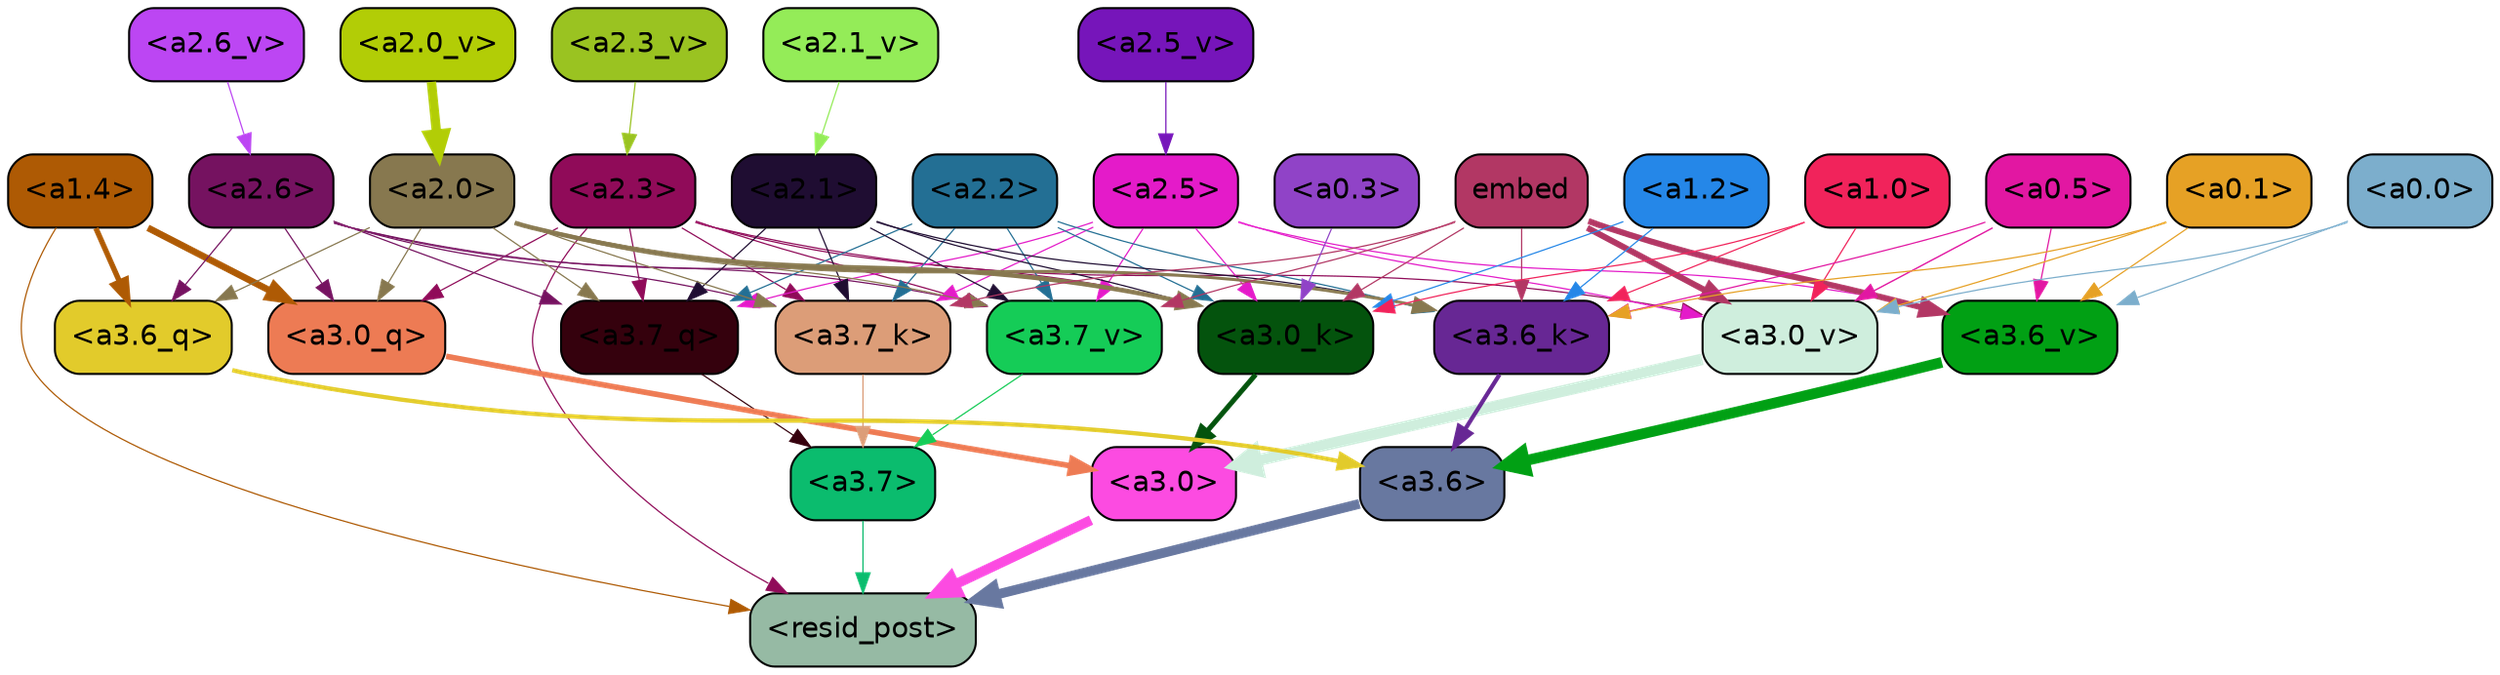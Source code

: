 strict digraph "" {
	graph [bgcolor=transparent,
		layout=dot,
		overlap=false,
		splines=true
	];
	"<a3.7>"	[color=black,
		fillcolor="#0bbc6e",
		fontname=Helvetica,
		shape=box,
		style="filled, rounded"];
	"<resid_post>"	[color=black,
		fillcolor="#96baa4",
		fontname=Helvetica,
		shape=box,
		style="filled, rounded"];
	"<a3.7>" -> "<resid_post>"	[color="#0bbc6e",
		penwidth=0.6];
	"<a3.6>"	[color=black,
		fillcolor="#6878a0",
		fontname=Helvetica,
		shape=box,
		style="filled, rounded"];
	"<a3.6>" -> "<resid_post>"	[color="#6878a0",
		penwidth=4.751612067222595];
	"<a3.0>"	[color=black,
		fillcolor="#fc4be1",
		fontname=Helvetica,
		shape=box,
		style="filled, rounded"];
	"<a3.0>" -> "<resid_post>"	[color="#fc4be1",
		penwidth=4.884142994880676];
	"<a2.3>"	[color=black,
		fillcolor="#900b59",
		fontname=Helvetica,
		shape=box,
		style="filled, rounded"];
	"<a2.3>" -> "<resid_post>"	[color="#900b59",
		penwidth=0.6];
	"<a3.7_q>"	[color=black,
		fillcolor="#35010d",
		fontname=Helvetica,
		shape=box,
		style="filled, rounded"];
	"<a2.3>" -> "<a3.7_q>"	[color="#900b59",
		penwidth=0.6];
	"<a3.0_q>"	[color=black,
		fillcolor="#ed7b54",
		fontname=Helvetica,
		shape=box,
		style="filled, rounded"];
	"<a2.3>" -> "<a3.0_q>"	[color="#900b59",
		penwidth=0.6];
	"<a3.7_k>"	[color=black,
		fillcolor="#dc9d78",
		fontname=Helvetica,
		shape=box,
		style="filled, rounded"];
	"<a2.3>" -> "<a3.7_k>"	[color="#900b59",
		penwidth=0.6];
	"<a3.0_k>"	[color=black,
		fillcolor="#04530d",
		fontname=Helvetica,
		shape=box,
		style="filled, rounded"];
	"<a2.3>" -> "<a3.0_k>"	[color="#900b59",
		penwidth=0.6];
	"<a3.7_v>"	[color=black,
		fillcolor="#15cc57",
		fontname=Helvetica,
		shape=box,
		style="filled, rounded"];
	"<a2.3>" -> "<a3.7_v>"	[color="#900b59",
		penwidth=0.6];
	"<a3.0_v>"	[color=black,
		fillcolor="#cfeedd",
		fontname=Helvetica,
		shape=box,
		style="filled, rounded"];
	"<a2.3>" -> "<a3.0_v>"	[color="#900b59",
		penwidth=0.6];
	"<a1.4>"	[color=black,
		fillcolor="#ae5a04",
		fontname=Helvetica,
		shape=box,
		style="filled, rounded"];
	"<a1.4>" -> "<resid_post>"	[color="#ae5a04",
		penwidth=0.6];
	"<a3.6_q>"	[color=black,
		fillcolor="#e2cb2b",
		fontname=Helvetica,
		shape=box,
		style="filled, rounded"];
	"<a1.4>" -> "<a3.6_q>"	[color="#ae5a04",
		penwidth=2.6469622254371643];
	"<a1.4>" -> "<a3.0_q>"	[color="#ae5a04",
		penwidth=3.3040847778320312];
	"<a3.7_q>" -> "<a3.7>"	[color="#35010d",
		penwidth=0.6];
	"<a3.6_q>" -> "<a3.6>"	[color="#e2cb2b",
		penwidth=2.091020345687866];
	"<a3.0_q>" -> "<a3.0>"	[color="#ed7b54",
		penwidth=2.7421876192092896];
	"<a3.7_k>" -> "<a3.7>"	[color="#dc9d78",
		penwidth=0.6];
	"<a3.6_k>"	[color=black,
		fillcolor="#672794",
		fontname=Helvetica,
		shape=box,
		style="filled, rounded"];
	"<a3.6_k>" -> "<a3.6>"	[color="#672794",
		penwidth=2.048597991466522];
	"<a3.0_k>" -> "<a3.0>"	[color="#04530d",
		penwidth=2.476402521133423];
	"<a3.7_v>" -> "<a3.7>"	[color="#15cc57",
		penwidth=0.6];
	"<a3.6_v>"	[color=black,
		fillcolor="#01a014",
		fontname=Helvetica,
		shape=box,
		style="filled, rounded"];
	"<a3.6_v>" -> "<a3.6>"	[color="#01a014",
		penwidth=5.2550448179244995];
	"<a3.0_v>" -> "<a3.0>"	[color="#cfeedd",
		penwidth=5.652270674705505];
	"<a2.6>"	[color=black,
		fillcolor="#751260",
		fontname=Helvetica,
		shape=box,
		style="filled, rounded"];
	"<a2.6>" -> "<a3.7_q>"	[color="#751260",
		penwidth=0.6];
	"<a2.6>" -> "<a3.6_q>"	[color="#751260",
		penwidth=0.6];
	"<a2.6>" -> "<a3.0_q>"	[color="#751260",
		penwidth=0.6];
	"<a2.6>" -> "<a3.7_k>"	[color="#751260",
		penwidth=0.6];
	"<a2.6>" -> "<a3.0_k>"	[color="#751260",
		penwidth=0.6];
	"<a2.6>" -> "<a3.7_v>"	[color="#751260",
		penwidth=0.6];
	"<a2.5>"	[color=black,
		fillcolor="#e41bc9",
		fontname=Helvetica,
		shape=box,
		style="filled, rounded"];
	"<a2.5>" -> "<a3.7_q>"	[color="#e41bc9",
		penwidth=0.6];
	"<a2.5>" -> "<a3.7_k>"	[color="#e41bc9",
		penwidth=0.6];
	"<a2.5>" -> "<a3.0_k>"	[color="#e41bc9",
		penwidth=0.6];
	"<a2.5>" -> "<a3.7_v>"	[color="#e41bc9",
		penwidth=0.6];
	"<a2.5>" -> "<a3.6_v>"	[color="#e41bc9",
		penwidth=0.6];
	"<a2.5>" -> "<a3.0_v>"	[color="#e41bc9",
		penwidth=0.6];
	"<a2.2>"	[color=black,
		fillcolor="#236f94",
		fontname=Helvetica,
		shape=box,
		style="filled, rounded"];
	"<a2.2>" -> "<a3.7_q>"	[color="#236f94",
		penwidth=0.6];
	"<a2.2>" -> "<a3.7_k>"	[color="#236f94",
		penwidth=0.6];
	"<a2.2>" -> "<a3.6_k>"	[color="#236f94",
		penwidth=0.6];
	"<a2.2>" -> "<a3.0_k>"	[color="#236f94",
		penwidth=0.6];
	"<a2.2>" -> "<a3.7_v>"	[color="#236f94",
		penwidth=0.6];
	"<a2.1>"	[color=black,
		fillcolor="#1f0d32",
		fontname=Helvetica,
		shape=box,
		style="filled, rounded"];
	"<a2.1>" -> "<a3.7_q>"	[color="#1f0d32",
		penwidth=0.6];
	"<a2.1>" -> "<a3.7_k>"	[color="#1f0d32",
		penwidth=0.6];
	"<a2.1>" -> "<a3.6_k>"	[color="#1f0d32",
		penwidth=0.6];
	"<a2.1>" -> "<a3.0_k>"	[color="#1f0d32",
		penwidth=0.6];
	"<a2.1>" -> "<a3.7_v>"	[color="#1f0d32",
		penwidth=0.6];
	"<a2.0>"	[color=black,
		fillcolor="#87784f",
		fontname=Helvetica,
		shape=box,
		style="filled, rounded"];
	"<a2.0>" -> "<a3.7_q>"	[color="#87784f",
		penwidth=0.6];
	"<a2.0>" -> "<a3.6_q>"	[color="#87784f",
		penwidth=0.6];
	"<a2.0>" -> "<a3.0_q>"	[color="#87784f",
		penwidth=0.6];
	"<a2.0>" -> "<a3.7_k>"	[color="#87784f",
		penwidth=0.6];
	"<a2.0>" -> "<a3.6_k>"	[color="#87784f",
		penwidth=1.4757367372512817];
	"<a2.0>" -> "<a3.0_k>"	[color="#87784f",
		penwidth=2.2137351036071777];
	"<a2.0>" -> "<a3.7_v>"	[color="#87784f",
		penwidth=0.6];
	embed	[color=black,
		fillcolor="#b23764",
		fontname=Helvetica,
		shape=box,
		style="filled, rounded"];
	embed -> "<a3.7_k>"	[color="#b23764",
		penwidth=0.6];
	embed -> "<a3.6_k>"	[color="#b23764",
		penwidth=0.6];
	embed -> "<a3.0_k>"	[color="#b23764",
		penwidth=0.6];
	embed -> "<a3.7_v>"	[color="#b23764",
		penwidth=0.6];
	embed -> "<a3.6_v>"	[color="#b23764",
		penwidth=2.9582033157348633];
	embed -> "<a3.0_v>"	[color="#b23764",
		penwidth=2.972973108291626];
	"<a1.2>"	[color=black,
		fillcolor="#2587e8",
		fontname=Helvetica,
		shape=box,
		style="filled, rounded"];
	"<a1.2>" -> "<a3.6_k>"	[color="#2587e8",
		penwidth=0.6];
	"<a1.2>" -> "<a3.0_k>"	[color="#2587e8",
		penwidth=0.6];
	"<a1.0>"	[color=black,
		fillcolor="#f1235b",
		fontname=Helvetica,
		shape=box,
		style="filled, rounded"];
	"<a1.0>" -> "<a3.6_k>"	[color="#f1235b",
		penwidth=0.6];
	"<a1.0>" -> "<a3.0_k>"	[color="#f1235b",
		penwidth=0.6];
	"<a1.0>" -> "<a3.0_v>"	[color="#f1235b",
		penwidth=0.6];
	"<a0.5>"	[color=black,
		fillcolor="#e217a2",
		fontname=Helvetica,
		shape=box,
		style="filled, rounded"];
	"<a0.5>" -> "<a3.6_k>"	[color="#e217a2",
		penwidth=0.6];
	"<a0.5>" -> "<a3.6_v>"	[color="#e217a2",
		penwidth=0.6];
	"<a0.5>" -> "<a3.0_v>"	[color="#e217a2",
		penwidth=0.6790935099124908];
	"<a0.1>"	[color=black,
		fillcolor="#e6a125",
		fontname=Helvetica,
		shape=box,
		style="filled, rounded"];
	"<a0.1>" -> "<a3.6_k>"	[color="#e6a125",
		penwidth=0.6];
	"<a0.1>" -> "<a3.6_v>"	[color="#e6a125",
		penwidth=0.6];
	"<a0.1>" -> "<a3.0_v>"	[color="#e6a125",
		penwidth=0.6];
	"<a0.3>"	[color=black,
		fillcolor="#9043c7",
		fontname=Helvetica,
		shape=box,
		style="filled, rounded"];
	"<a0.3>" -> "<a3.0_k>"	[color="#9043c7",
		penwidth=0.6];
	"<a0.0>"	[color=black,
		fillcolor="#7caecc",
		fontname=Helvetica,
		shape=box,
		style="filled, rounded"];
	"<a0.0>" -> "<a3.6_v>"	[color="#7caecc",
		penwidth=0.6];
	"<a0.0>" -> "<a3.0_v>"	[color="#7caecc",
		penwidth=0.6];
	"<a2.6_v>"	[color=black,
		fillcolor="#bc46f3",
		fontname=Helvetica,
		shape=box,
		style="filled, rounded"];
	"<a2.6_v>" -> "<a2.6>"	[color="#bc46f3",
		penwidth=0.6];
	"<a2.5_v>"	[color=black,
		fillcolor="#7615ba",
		fontname=Helvetica,
		shape=box,
		style="filled, rounded"];
	"<a2.5_v>" -> "<a2.5>"	[color="#7615ba",
		penwidth=0.6];
	"<a2.3_v>"	[color=black,
		fillcolor="#9ac321",
		fontname=Helvetica,
		shape=box,
		style="filled, rounded"];
	"<a2.3_v>" -> "<a2.3>"	[color="#9ac321",
		penwidth=0.6];
	"<a2.1_v>"	[color=black,
		fillcolor="#94ec58",
		fontname=Helvetica,
		shape=box,
		style="filled, rounded"];
	"<a2.1_v>" -> "<a2.1>"	[color="#94ec58",
		penwidth=0.6];
	"<a2.0_v>"	[color=black,
		fillcolor="#b2cd06",
		fontname=Helvetica,
		shape=box,
		style="filled, rounded"];
	"<a2.0_v>" -> "<a2.0>"	[color="#b2cd06",
		penwidth=4.5950857400894165];
}
